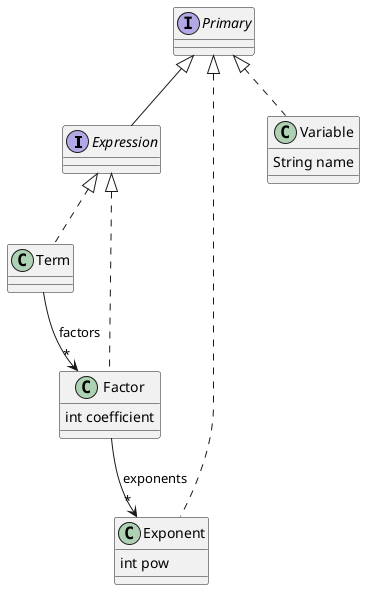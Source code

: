 @startuml polynomial
interface Expression
interface Primary
class Exponent {
    int pow
}
class Variable {
    String name
}
class Term {
}
class Factor {
    int coefficient
}

Primary <|.. Exponent
Primary <|-- Expression
Primary <|.. Variable
Expression <|.. Term
Expression <|.. Factor

Term --> "*" Factor : factors
Factor --> "*" Exponent : exponents
@enduml